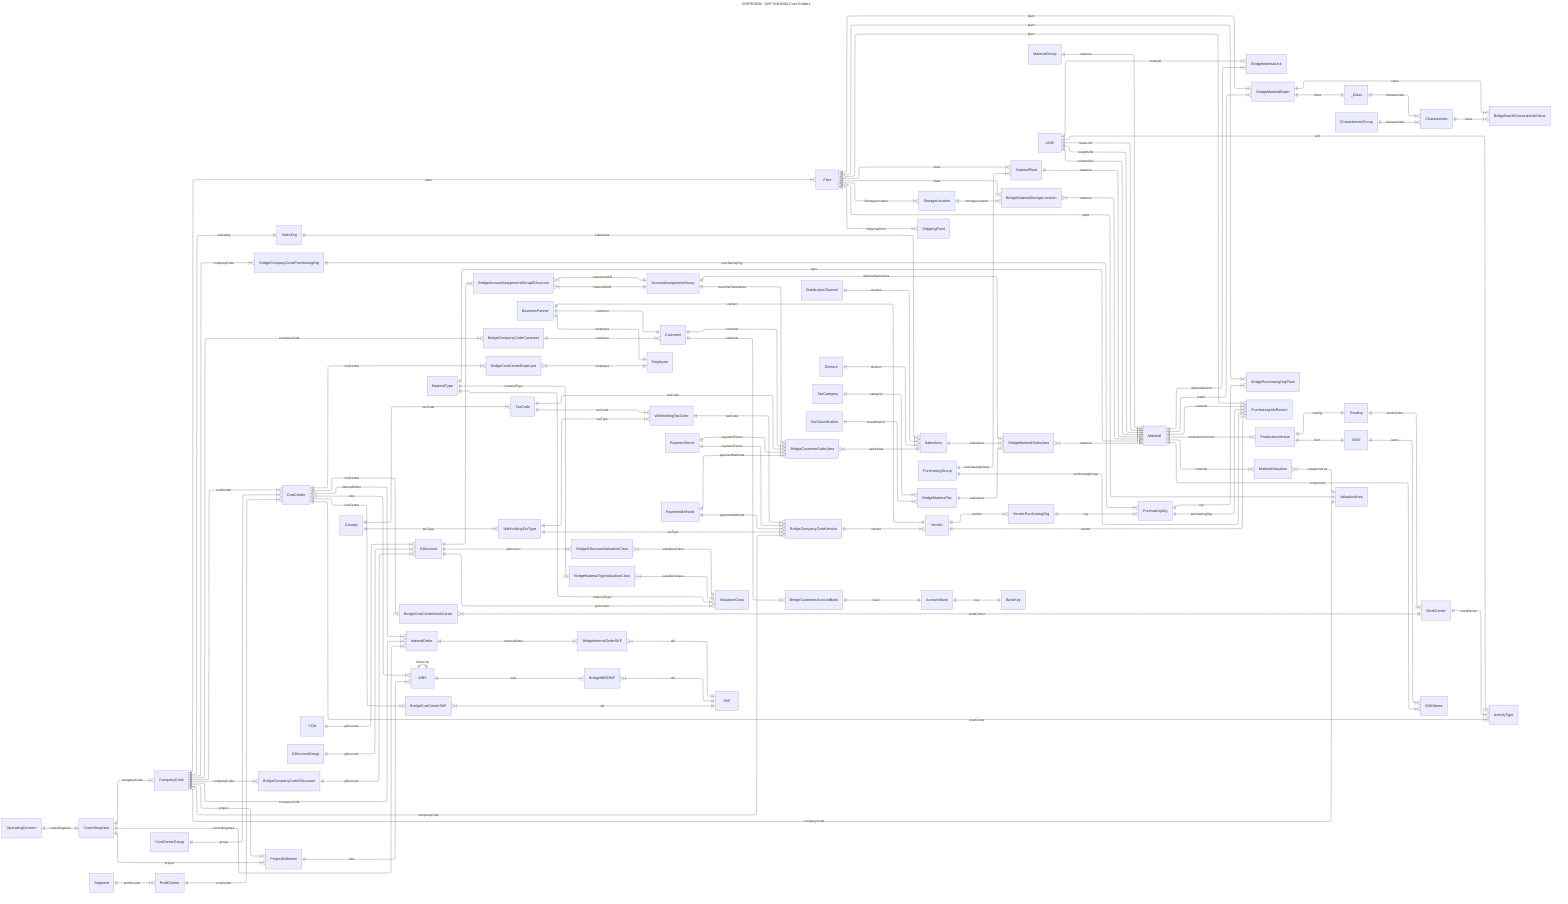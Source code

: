 ---
title: OVERVIEW - SAP S/4HANA Core Entities
config:
  layout: elk
---
erDiagram
    direction lr

    %% ORGANIZE %%
    OperatingConcern ||--|| ControllingArea : "controllingArea"
    ControllingArea ||--|{ CompanyCode : "companyCode"
    CompanyCode ||--|{ Plant : "plant"
    Plant ||--|{ StorageLocation : "StorageLocation"
    Plant ||--|{ ShippingPoint : "shippingPoint"

    %% SAP DE XUAT COMPANY <=> SALE ORG
    CompanyCode ||--|| SalesOrg: "salesOrg" 
    SalesOrg ||--|{ SalesArea: "salesArea"
    DistributionChannel ||--|{ SalesArea: "channel"
    Division ||--|{ SalesArea: "division"


    %% MATERIAL %%
    MaterialType ||--|{ Material : "type"
    MaterialGroup ||--|{ Material: "material"
    UOM ||--|{ Material: "baseUnit"
    UOM ||--|{ Material: "weightUnit"
    UOM ||--|{ Material: "volumeUnit"
    Material ||--|{ BridgeMaterialUnit : "alternativeUnit"
    BridgeMaterialUnit }|--||  UOM: "material"

    Plant ||--|{ MaterialPlant: "plant"
    PurchasingGroup ||--|{ MaterialPlant: "purchasingGroup"
    MaterialPlant ||--|{ Material: "material"

    StorageLocation ||--|{ BridgeMaterialStorageLocation: "storageLocation"
    Plant ||--|{ BridgeMaterialStorageLocation: "plant"
    BridgeMaterialStorageLocation }|--|| Material: "material"

    SalesArea ||--|{ BridgeMaterialSalesArea: "salesArea"
    BridgeMaterialSalesArea }|--|| Material: "material"

    %% TAX
    TaxCategory ||--|{ BridgeMaterialTax: "category"
    TaxClassification ||--|{ BridgeMaterialTax: "classification"
    BridgeMaterialTax ||--|{ BridgeMaterialSalesArea: "salesArea"
    AccountAssignmentGroup ||--|{ BridgeMaterialSalesArea: "materialSalesArea"
    AccountAssignmentGroup ||--|{ BridgeCustomerSalesArea: "customerSalesArea"
    BridgeAccountAssignmentGroupGlAccount }|--|| AccountAssignmentGroup: "materialAAG"
    BridgeAccountAssignmentGroupGlAccount }|--|| AccountAssignmentGroup: "customerAAG"
    GlAccount ||--|{ BridgeAccountAssignmentGroupGlAccount: ""

    _Class ||--|{ Characteristic: "characteristic"
    Material ||--|{ BridgeMaterialBatch: "batch"
    Plant ||--|{ BridgeMaterialBatch: "plant"
    BridgeMaterialBatch ||--|| _Class: "class"
    BridgeMaterialBatch ||--|{ BridgeBatchCharacteristicValue: "value"
    Characteristic ||--|{ BridgeBatchCharacteristicValue: "value"
    CharacteristicGroup ||--|{ Characteristic : "characteristic"

    CompanyCode ||--|{ BridgeCompanyCodePurchasingOrg: "companyCode"
    BridgeCompanyCodePurchasingOrg ||--|{ PurchasingOrg: "purchasingOrg"

    Plant ||--|{ BridgePurchasingOrgPlant: "plant"
    PurchasingOrg ||--|{ BridgePurchasingOrgPlant: "org"

    %% PURCHASING INFO RECORD %%
    PurchasingOrg ||--|{ PurchasingInfoRecord: "purchasingOrg"
    PurchasingGroup ||--|{ PurchasingInfoRecord: "purchasingGroup"
    Material ||--|{ PurchasingInfoRecord: "material"
    Vendor ||--|{ PurchasingInfoRecord: "vendor"
    Plant |o--|{ PurchasingInfoRecord: "plant"

    Vendor ||--|{ VendorPurchasingOrg: "vendor"
    VendorPurchasingOrg ||--|{ PurchasingOrg: "org"

    %% BP %%
    BusinessPartner ||--|| Customer: "customer"
    BusinessPartner ||--|| Vendor: "vendor"
    CompanyCode ||--|{ BridgeCompanyCodeCustomer: "companyCode"
    BridgeCompanyCodeCustomer ||--|{ Customer: "customer"
    CompanyCode ||--|{ BridgeCompanyCodeVendor: "companyCode"
    BridgeCompanyCodeVendor ||--|{ Vendor: "vendor"
    Customer ||--|{ BridgeCustomerSalesArea: "customer"
    BridgeCustomerSalesArea }|--|| SalesArea: "salesArea"

    Customer ||--|{ BridgeCustomerAccountBank: "customer"
    BridgeCustomerAccountBank ||--|| AccountBank: "bank"
    AccountBank ||--|| BankKey: "key"

    %% PROFIT CENTER & COST CENTER 
    CompanyCode ||--|{ CostCenter: "costCenter"
    CostCenterGroup ||--|{ CostCenter: "group"
    Segment ||--|{ ProfitCenter: "profitCenter"
    ProfitCenter ||--|{ CostCenter: "costCenter"
    CostCenter ||--|{ BridgeCostCenterEmployee: "costCenter"
    BridgeCostCenterEmployee }|--|| Employee: "employee"


    %% ACTIVITY TYPE
    CostCenter ||--|{ BridgeCostCenterWorkCenter: "costCenter"
    BridgeCostCenterWorkCenter }|--|| WorkCenter: "workCenter"
    CostCenter ||--|{ ActivityType: "costCenter"
    WorkCenter ||--|{ ActivityType: "workCenter"
    UOM ||--|{ ActivityType : "unit"


    %% ACCOUNTING
    COA ||--|{ GlAccount : "glAccount"
    GlAccountGroup ||--|{ GlAccount : "glAccount"
    CompanyCode ||--|{ BridgeCompanyCodeGlAccount: "companyCode"
    BridgeCompanyCodeGlAccount ||--|{ GlAccount: "glAccount"
    CompanyCode ||--|{ InternalOrder: "companyCode"
    ControllingArea ||--|{ InternalOrder: "controllingArea"
    CostCenter |o--|{ InternalOrder: "internalOrder"

    %% BOM
    Routing ||--|{ WorkCenter : "workCenter"
    Material ||--|{ ProductionVersion: "productionVersion"
    ProductionVersion ||--|| Routing: "routing"
    ProductionVersion ||--|| BOM: "bom"
    BOM ||--|{ BOMItems: "items"
    Material ||--|{ BOMItems : "component"

    %% Project & WBS
    ControllingArea ||--|{ ProjectDefinition: "project"
    CompanyCode ||--|{ ProjectDefinition: "project"
    ProjectDefinition ||--|{ WBS: "wbs"
    WBS ||--|| WBS: "hierarchy"
    CostCenter |o--|{ WBS: "wbs"

    Plant }o--|| ValuationArea: "plant"
    CompanyCode |o--|| ValuationArea: "companyCode"

    GlAccount ||--|{ ValuationClass: "glAccount"
    MaterialType ||--|{ ValuationClass: "materialType"

    Material ||--|{ MaterialValuation: "material"
    MaterialValuation }|--|| ValuationArea: "valuationArea"

    GlAccount ||--|{ BridgeGlAccountValuationClass: "glAccount"
    BridgeGlAccountValuationClass }|--|| ValuationClass: "valuationClass"

    MaterialType ||--|{ BridgeMaterialTypeValuationClass: "materialType"
    BridgeMaterialTypeValuationClass }|--|| ValuationClass: "valuationClass"

    BusinessPartner ||--|| Employee: "employee"

    %% TAX & PAYMENT 
    Country ||--|{ TaxCode: "taxCode"
    Country ||--|{ WithholdingTaxType: "taxType"
    TaxCode ||--|{ WithholdingTaxCode: "taxCode"
    WithholdingTaxType ||--|{ WithholdingTaxCode: "taxType"
    WithholdingTaxType ||--|{ BridgeCompanyCodeVendor: "taxType"
    WithholdingTaxCode ||--|{ BridgeCompanyCodeVendor: "taxCode"
    PaymentTerms ||--|{ BridgeCompanyCodeVendor: "paymentTerms"
    PaymentMethods ||--|{ BridgeCompanyCodeVendor: "paymentMethods"
    TaxCode ||--|{ BridgeCustomerSalesArea: "taxCode"
    PaymentTerms ||--|{ BridgeCustomerSalesArea: "paymentTerms"
    PaymentMethods ||--|{ BridgeCustomerSalesArea: "paymentMethods"

    %% SKF
    CostCenter ||--|{ BridgeCostCenterSKF: "costCenter"
    BridgeCostCenterSKF }|--|| SKF: "skf"
    InternalOrder ||--|{ BridgeInternalOrderSKF: "internalOrder"
    BridgeInternalOrderSKF }|--|| SKF: "skf"
    WBS ||--|{ BridgeWBSSKF: "wbs"
    BridgeWBSSKF }|--|| SKF: "skf"